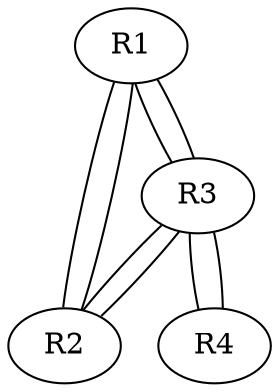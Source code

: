 graph Topologia {
	R1
	R1 -- R3
	R1 -- R2
	R3
	R3 -- R2
	R3 -- R1
	R3 -- R4
	R2
	R2 -- R3
	R2 -- R1
	R4
	R4 -- R3
}
